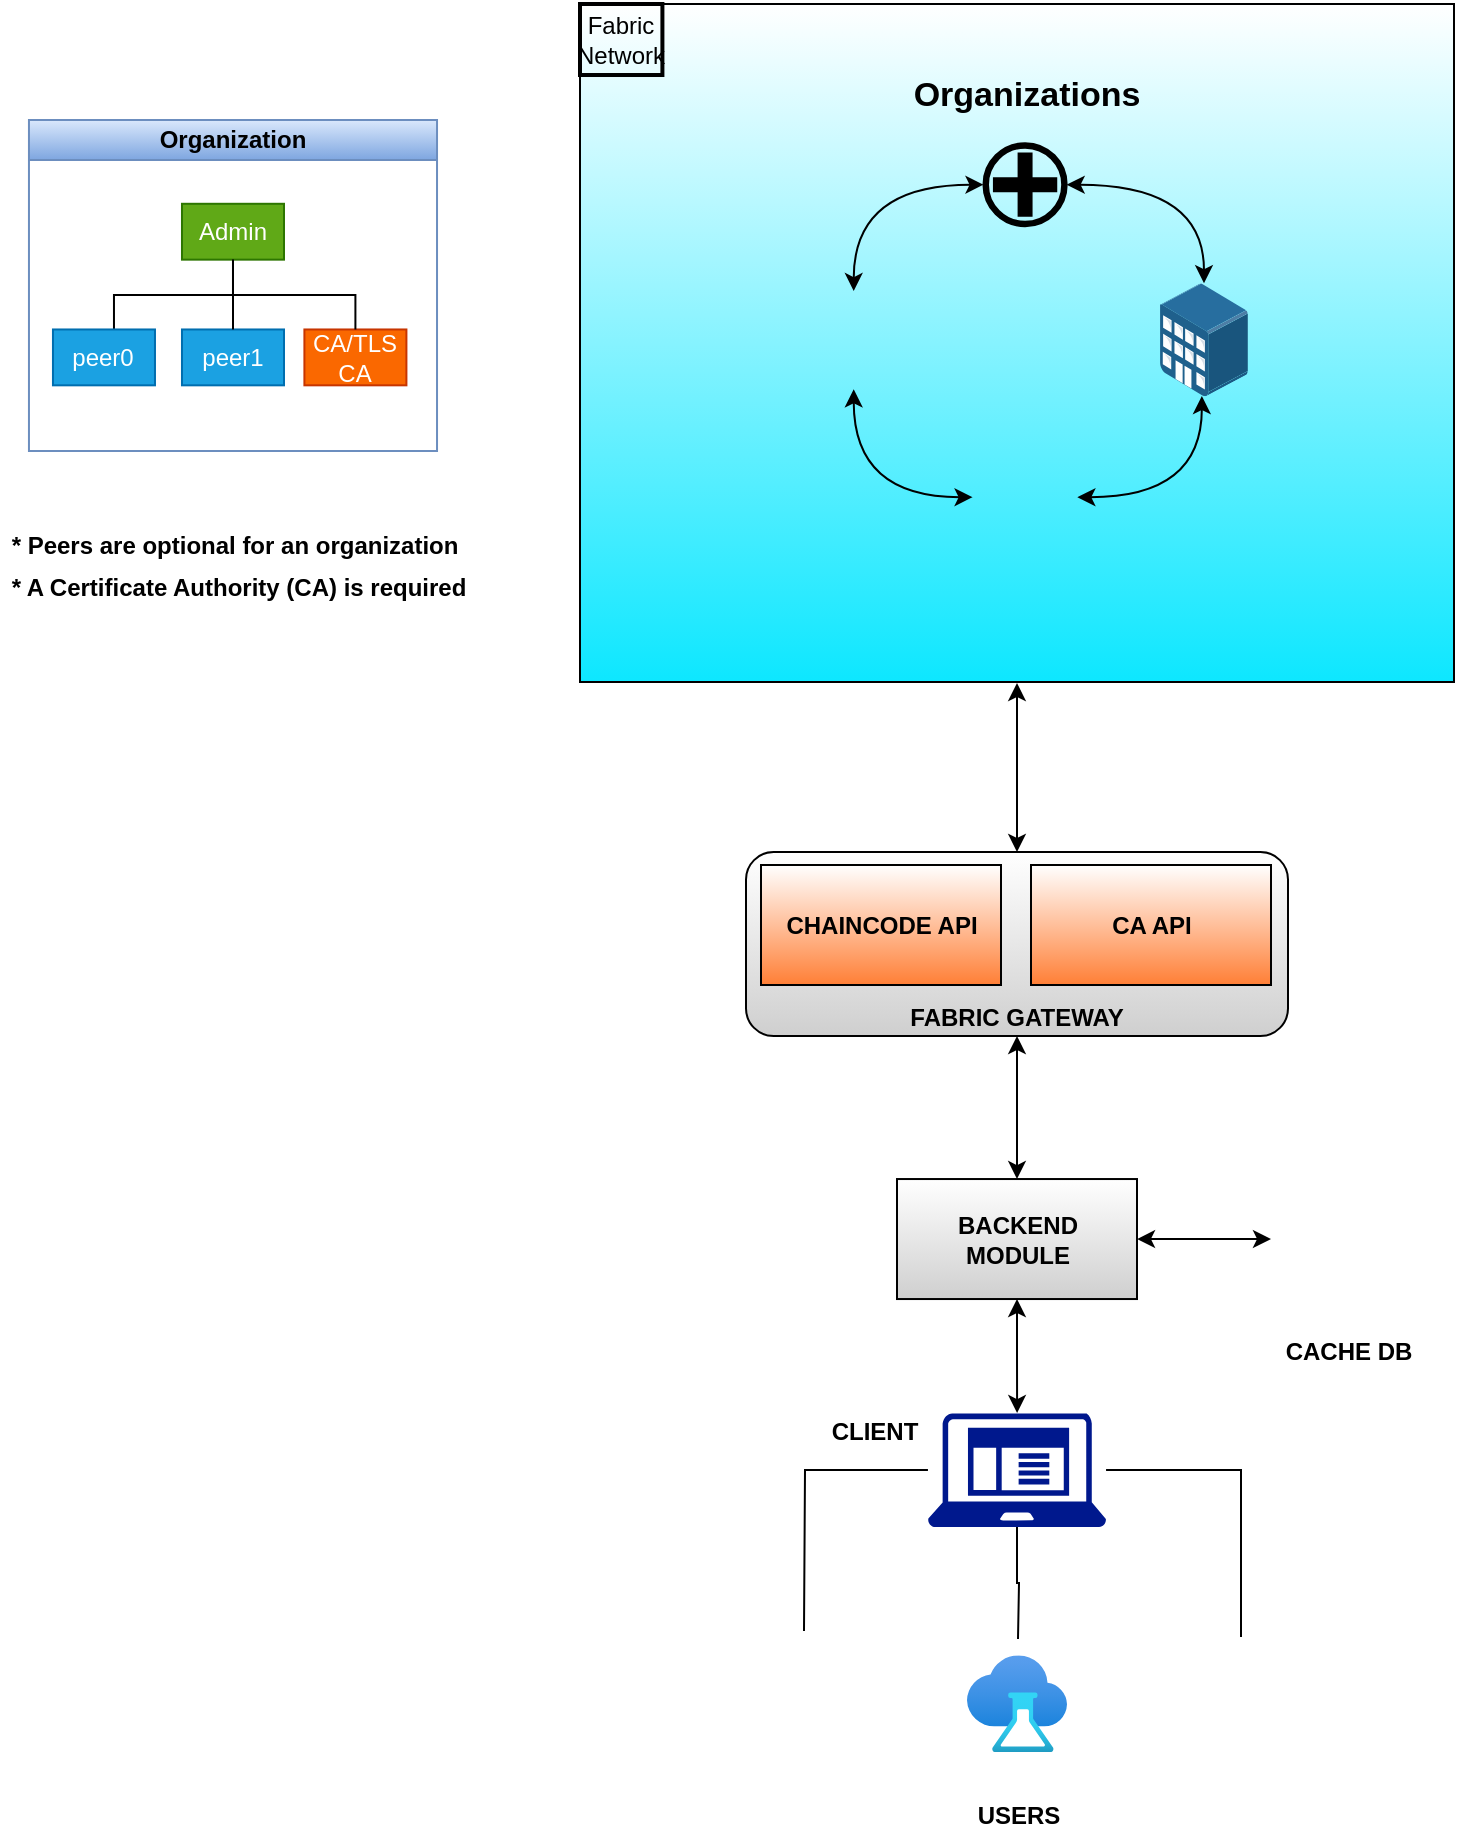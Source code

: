 <mxfile version="16.5.3" type="device"><diagram id="podfrN9w-HE3Id5k46My" name="Page-1"><mxGraphModel dx="2062" dy="2148" grid="0" gridSize="10" guides="1" tooltips="1" connect="1" arrows="1" fold="1" page="1" pageScale="1" pageWidth="850" pageHeight="1100" math="0" shadow="0"><root><mxCell id="0"/><mxCell id="1" parent="0"/><mxCell id="2vykHPRfBX4mrky7OJ9m-1" value="" style="group;strokeColor=#000000;fillColor=default;gradientColor=#0DE7FF;" vertex="1" connectable="0" parent="1"><mxGeometry x="324" y="-985" width="437" height="339" as="geometry"/></mxCell><mxCell id="2vykHPRfBX4mrky7OJ9m-29" value="Fabric Network" style="rounded=0;whiteSpace=wrap;html=1;strokeWidth=2;fillWeight=4;hachureGap=8;hachureAngle=45;sketch=0;shadow=0;glass=0;fillColor=none;strokeColor=default;" vertex="1" parent="2vykHPRfBX4mrky7OJ9m-1"><mxGeometry x="0.001" y="-0.002" width="41.203" height="35.505" as="geometry"/></mxCell><mxCell id="2vykHPRfBX4mrky7OJ9m-78" value="" style="group" vertex="1" connectable="0" parent="2vykHPRfBX4mrky7OJ9m-1"><mxGeometry x="112.279" y="36.443" width="221.812" height="239.071" as="geometry"/></mxCell><mxCell id="2vykHPRfBX4mrky7OJ9m-77" value="" style="group;strokeColor=none;container=0;" vertex="1" connectable="0" parent="2vykHPRfBX4mrky7OJ9m-78"><mxGeometry width="221.812" height="239.071" as="geometry"/></mxCell><mxCell id="2vykHPRfBX4mrky7OJ9m-45" value="" style="shape=mxgraph.signs.healthcare.hospital_1;html=1;pointerEvents=1;fillColor=#000000;strokeColor=default;verticalLabelPosition=bottom;verticalAlign=top;align=center;" vertex="1" parent="2vykHPRfBX4mrky7OJ9m-78"><mxGeometry x="89.468" y="33.129" width="41.592" height="41.528" as="geometry"/></mxCell><mxCell id="2vykHPRfBX4mrky7OJ9m-47" value="" style="points=[];aspect=fixed;html=1;align=center;shadow=0;image;image=img/lib/allied_telesis/buildings/Medium_Business_Building.svg;strokeColor=default;" vertex="1" parent="2vykHPRfBX4mrky7OJ9m-78"><mxGeometry x="177.708" y="103.166" width="43.996" height="56.566" as="geometry"/></mxCell><mxCell id="2vykHPRfBX4mrky7OJ9m-49" style="edgeStyle=orthogonalEdgeStyle;orthogonalLoop=1;jettySize=auto;html=1;strokeColor=default;curved=1;startArrow=classic;startFill=1;" edge="1" parent="2vykHPRfBX4mrky7OJ9m-78" source="2vykHPRfBX4mrky7OJ9m-45" target="2vykHPRfBX4mrky7OJ9m-47"><mxGeometry relative="1" as="geometry"><mxPoint x="210.826" y="76.344" as="targetPoint"/></mxGeometry></mxCell><mxCell id="2vykHPRfBX4mrky7OJ9m-56" value="" style="shape=image;html=1;verticalAlign=top;verticalLabelPosition=bottom;labelBackgroundColor=#ffffff;imageAspect=0;aspect=fixed;image=https://cdn0.iconfinder.com/data/icons/medic-outline/32/Hospital-128.png;strokeColor=default;" vertex="1" parent="2vykHPRfBX4mrky7OJ9m-78"><mxGeometry y="107.065" width="49.153" height="49.153" as="geometry"/></mxCell><mxCell id="2vykHPRfBX4mrky7OJ9m-52" style="edgeStyle=orthogonalEdgeStyle;curved=1;sketch=0;orthogonalLoop=1;jettySize=auto;html=1;entryX=0.5;entryY=0;entryDx=0;entryDy=0;strokeColor=default;elbow=vertical;startArrow=classic;startFill=1;" edge="1" parent="2vykHPRfBX4mrky7OJ9m-78" source="2vykHPRfBX4mrky7OJ9m-45" target="2vykHPRfBX4mrky7OJ9m-56"><mxGeometry relative="1" as="geometry"><mxPoint x="104.803" y="67.537" as="targetPoint"/></mxGeometry></mxCell><mxCell id="2vykHPRfBX4mrky7OJ9m-72" style="edgeStyle=orthogonalEdgeStyle;curved=1;sketch=0;orthogonalLoop=1;jettySize=auto;html=1;fontColor=#FF4294;startArrow=classic;startFill=1;endArrow=classic;endFill=1;strokeColor=default;elbow=vertical;entryX=0.476;entryY=0.997;entryDx=0;entryDy=0;entryPerimeter=0;" edge="1" parent="2vykHPRfBX4mrky7OJ9m-78" source="2vykHPRfBX4mrky7OJ9m-66" target="2vykHPRfBX4mrky7OJ9m-47"><mxGeometry relative="1" as="geometry"><mxPoint x="225.366" y="215.341" as="targetPoint"/></mxGeometry></mxCell><mxCell id="2vykHPRfBX4mrky7OJ9m-66" value="" style="shape=image;html=1;verticalAlign=top;verticalLabelPosition=bottom;labelBackgroundColor=#ffffff;imageAspect=0;aspect=fixed;image=https://cdn4.iconfinder.com/data/icons/education-and-school-glyph-24-px/24/Hierarchy_network_organization_structure_sitemap_organization-128.png;fontColor=#FF4294;strokeColor=default;" vertex="1" parent="2vykHPRfBX4mrky7OJ9m-78"><mxGeometry x="84.015" y="183.984" width="52.376" height="52.376" as="geometry"/></mxCell><mxCell id="2vykHPRfBX4mrky7OJ9m-69" style="edgeStyle=orthogonalEdgeStyle;curved=1;sketch=0;orthogonalLoop=1;jettySize=auto;html=1;exitX=0.5;exitY=1;exitDx=0;exitDy=0;entryX=0;entryY=0.5;entryDx=0;entryDy=0;fontColor=#FF4294;startArrow=classic;startFill=1;endArrow=classic;endFill=1;strokeColor=default;elbow=vertical;" edge="1" parent="2vykHPRfBX4mrky7OJ9m-78" source="2vykHPRfBX4mrky7OJ9m-56" target="2vykHPRfBX4mrky7OJ9m-66"><mxGeometry relative="1" as="geometry"/></mxCell><mxCell id="2vykHPRfBX4mrky7OJ9m-76" value="&lt;b&gt;&lt;font style=&quot;font-size: 17px&quot;&gt;Organizations&lt;/font&gt;&lt;/b&gt;" style="text;html=1;align=center;verticalAlign=middle;resizable=0;points=[];autosize=1;strokeColor=none;fillColor=none;fontColor=#000000;" vertex="1" parent="2vykHPRfBX4mrky7OJ9m-1"><mxGeometry x="161.681" y="36.443" width="123" height="19" as="geometry"/></mxCell><mxCell id="2vykHPRfBX4mrky7OJ9m-32" style="edgeStyle=orthogonalEdgeStyle;rounded=0;orthogonalLoop=1;jettySize=auto;html=1;entryX=0.5;entryY=0;entryDx=0;entryDy=0;startArrow=classic;startFill=1;" edge="1" parent="1" source="2vykHPRfBX4mrky7OJ9m-33" target="2vykHPRfBX4mrky7OJ9m-37"><mxGeometry x="407" y="-536.48" as="geometry"><mxPoint x="542.5" y="-402.48" as="targetPoint"/></mxGeometry></mxCell><mxCell id="2vykHPRfBX4mrky7OJ9m-80" style="edgeStyle=orthogonalEdgeStyle;curved=1;sketch=0;orthogonalLoop=1;jettySize=auto;html=1;fontSize=17;fontColor=#000000;startArrow=classic;startFill=1;endArrow=classic;endFill=1;strokeColor=default;elbow=vertical;" edge="1" parent="1" source="2vykHPRfBX4mrky7OJ9m-33"><mxGeometry relative="1" as="geometry"><mxPoint x="542.5" y="-645.48" as="targetPoint"/></mxGeometry></mxCell><mxCell id="2vykHPRfBX4mrky7OJ9m-36" style="edgeStyle=orthogonalEdgeStyle;rounded=0;orthogonalLoop=1;jettySize=auto;html=1;startArrow=classic;startFill=1;" edge="1" parent="1" source="2vykHPRfBX4mrky7OJ9m-37" target="2vykHPRfBX4mrky7OJ9m-42"><mxGeometry relative="1" as="geometry"><mxPoint x="543" y="-284.48" as="targetPoint"/></mxGeometry></mxCell><mxCell id="2vykHPRfBX4mrky7OJ9m-2" value="Organization" style="swimlane;html=1;startSize=20;horizontal=1;containerType=tree;fillColor=#dae8fc;strokeColor=#6c8ebf;gradientColor=#7ea6e0;" vertex="1" parent="1"><mxGeometry x="48.48" y="-927.0" width="204.033" height="165.48" as="geometry"/></mxCell><mxCell id="2vykHPRfBX4mrky7OJ9m-3" value="" style="edgeStyle=elbowEdgeStyle;elbow=vertical;startArrow=none;endArrow=none;rounded=0;" edge="1" parent="2vykHPRfBX4mrky7OJ9m-2" source="2vykHPRfBX4mrky7OJ9m-4"><mxGeometry relative="1" as="geometry"><mxPoint x="42.507" y="104.734" as="targetPoint"/></mxGeometry></mxCell><mxCell id="2vykHPRfBX4mrky7OJ9m-4" value="Admin" style="whiteSpace=wrap;html=1;treeFolding=1;treeMoving=1;newEdgeStyle={&quot;edgeStyle&quot;:&quot;elbowEdgeStyle&quot;,&quot;startArrow&quot;:&quot;none&quot;,&quot;endArrow&quot;:&quot;none&quot;};fillColor=#60a917;strokeColor=#2D7600;fontColor=#ffffff;" vertex="1" parent="2vykHPRfBX4mrky7OJ9m-2"><mxGeometry x="76.512" y="41.894" width="51.008" height="27.929" as="geometry"/></mxCell><mxCell id="2vykHPRfBX4mrky7OJ9m-5" value="peer0" style="whiteSpace=wrap;html=1;treeFolding=1;treeMoving=1;newEdgeStyle={&quot;edgeStyle&quot;:&quot;elbowEdgeStyle&quot;,&quot;startArrow&quot;:&quot;none&quot;,&quot;endArrow&quot;:&quot;none&quot;};fillColor=#1ba1e2;strokeColor=#006EAF;fontColor=#ffffff;" vertex="1" parent="2vykHPRfBX4mrky7OJ9m-2"><mxGeometry x="12.002" y="104.734" width="51.008" height="27.929" as="geometry"/></mxCell><mxCell id="2vykHPRfBX4mrky7OJ9m-6" value="peer1" style="whiteSpace=wrap;html=1;treeFolding=1;treeMoving=1;newEdgeStyle={&quot;edgeStyle&quot;:&quot;elbowEdgeStyle&quot;,&quot;startArrow&quot;:&quot;none&quot;,&quot;endArrow&quot;:&quot;none&quot;};fillColor=#1ba1e2;strokeColor=#006EAF;fontColor=#ffffff;" vertex="1" parent="2vykHPRfBX4mrky7OJ9m-2"><mxGeometry x="76.512" y="104.734" width="51.008" height="27.929" as="geometry"/></mxCell><mxCell id="2vykHPRfBX4mrky7OJ9m-7" value="" style="edgeStyle=elbowEdgeStyle;elbow=vertical;startArrow=none;endArrow=none;rounded=0;" edge="1" parent="2vykHPRfBX4mrky7OJ9m-2" source="2vykHPRfBX4mrky7OJ9m-4" target="2vykHPRfBX4mrky7OJ9m-6"><mxGeometry relative="1" as="geometry"><mxPoint x="102.016" y="69.823" as="sourcePoint"/><mxPoint x="42.507" y="104.734" as="targetPoint"/></mxGeometry></mxCell><mxCell id="2vykHPRfBX4mrky7OJ9m-8" value="CA/TLS CA" style="whiteSpace=wrap;html=1;treeFolding=1;treeMoving=1;newEdgeStyle={&quot;edgeStyle&quot;:&quot;elbowEdgeStyle&quot;,&quot;startArrow&quot;:&quot;none&quot;,&quot;endArrow&quot;:&quot;none&quot;};fillColor=#fa6800;strokeColor=#C73500;fontColor=#ffffff;" vertex="1" parent="2vykHPRfBX4mrky7OJ9m-2"><mxGeometry x="137.722" y="104.734" width="51.008" height="27.929" as="geometry"/></mxCell><mxCell id="2vykHPRfBX4mrky7OJ9m-9" value="" style="edgeStyle=elbowEdgeStyle;elbow=vertical;startArrow=none;endArrow=none;rounded=0;" edge="1" parent="2vykHPRfBX4mrky7OJ9m-2" source="2vykHPRfBX4mrky7OJ9m-4" target="2vykHPRfBX4mrky7OJ9m-8"><mxGeometry relative="1" as="geometry"><mxPoint x="102.016" y="69.823" as="sourcePoint"/><mxPoint x="102.016" y="104.734" as="targetPoint"/></mxGeometry></mxCell><mxCell id="2vykHPRfBX4mrky7OJ9m-81" value="&lt;b&gt;&lt;font style=&quot;font-size: 12px&quot;&gt;* Peers are optional for an organization&lt;/font&gt;&lt;/b&gt;" style="text;html=1;align=center;verticalAlign=middle;resizable=0;points=[];autosize=1;strokeColor=none;fillColor=none;fontSize=17;fontColor=#000000;" vertex="1" parent="1"><mxGeometry x="34" y="-728" width="233" height="25" as="geometry"/></mxCell><mxCell id="2vykHPRfBX4mrky7OJ9m-84" value="&lt;b&gt;&lt;font style=&quot;font-size: 12px&quot;&gt;* A Certificate Authority (CA) is required&lt;/font&gt;&lt;/b&gt;" style="text;html=1;align=center;verticalAlign=middle;resizable=0;points=[];autosize=1;strokeColor=none;fillColor=none;fontSize=17;fontColor=#000000;" vertex="1" parent="1"><mxGeometry x="34" y="-707" width="237" height="25" as="geometry"/></mxCell><mxCell id="2vykHPRfBX4mrky7OJ9m-85" value="" style="group" vertex="1" connectable="0" parent="1"><mxGeometry x="410" y="-280.48" width="281" height="210.48" as="geometry"/></mxCell><mxCell id="2vykHPRfBX4mrky7OJ9m-41" value="" style="edgeStyle=orthogonalEdgeStyle;rounded=0;orthogonalLoop=1;jettySize=auto;html=1;startArrow=none;startFill=0;endArrow=none;endFill=0;" edge="1" parent="2vykHPRfBX4mrky7OJ9m-85" source="2vykHPRfBX4mrky7OJ9m-42"><mxGeometry relative="1" as="geometry"><mxPoint x="26" y="109.0" as="targetPoint"/></mxGeometry></mxCell><mxCell id="2vykHPRfBX4mrky7OJ9m-42" value="" style="aspect=fixed;pointerEvents=1;shadow=0;dashed=0;html=1;strokeColor=none;labelPosition=center;verticalLabelPosition=bottom;verticalAlign=top;align=center;fillColor=#00188D;shape=mxgraph.mscae.enterprise.client_application" vertex="1" parent="2vykHPRfBX4mrky7OJ9m-85"><mxGeometry x="87.97" width="89.06" height="57" as="geometry"/></mxCell><mxCell id="2vykHPRfBX4mrky7OJ9m-43" value="&lt;b&gt;CLIENT&lt;/b&gt;" style="text;html=1;align=center;verticalAlign=middle;resizable=0;points=[];autosize=1;" vertex="1" parent="2vykHPRfBX4mrky7OJ9m-85"><mxGeometry x="34.97" width="53" height="18" as="geometry"/></mxCell><mxCell id="2vykHPRfBX4mrky7OJ9m-44" value="&lt;b&gt;USERS&lt;/b&gt;" style="text;html=1;align=center;verticalAlign=middle;resizable=0;points=[];autosize=1;" vertex="1" parent="2vykHPRfBX4mrky7OJ9m-85"><mxGeometry x="107.5" y="192.48" width="51" height="18" as="geometry"/></mxCell><mxCell id="2vykHPRfBX4mrky7OJ9m-59" value="" style="shape=image;html=1;verticalAlign=top;verticalLabelPosition=bottom;labelBackgroundColor=#00FFFF;imageAspect=0;aspect=fixed;image=https://cdn4.iconfinder.com/data/icons/ionicons/512/icon-ios7-person-128.png;fontColor=#FF4294;" vertex="1" parent="2vykHPRfBX4mrky7OJ9m-85"><mxGeometry x="208" y="112.0" width="73" height="73" as="geometry"/></mxCell><mxCell id="2vykHPRfBX4mrky7OJ9m-65" style="edgeStyle=orthogonalEdgeStyle;rounded=0;sketch=0;orthogonalLoop=1;jettySize=auto;html=1;fontColor=#FF4294;startArrow=none;startFill=0;endArrow=none;endFill=0;strokeColor=default;elbow=vertical;fontStyle=1" edge="1" parent="2vykHPRfBX4mrky7OJ9m-85" source="2vykHPRfBX4mrky7OJ9m-42" target="2vykHPRfBX4mrky7OJ9m-59"><mxGeometry relative="1" as="geometry"/></mxCell><mxCell id="2vykHPRfBX4mrky7OJ9m-62" style="edgeStyle=orthogonalEdgeStyle;rounded=0;sketch=0;orthogonalLoop=1;jettySize=auto;html=1;entryX=0.5;entryY=1;entryDx=0;entryDy=0;entryPerimeter=0;fontColor=#FF4294;startArrow=none;startFill=0;endArrow=none;endFill=0;strokeColor=default;elbow=vertical;" edge="1" parent="2vykHPRfBX4mrky7OJ9m-85" target="2vykHPRfBX4mrky7OJ9m-42"><mxGeometry relative="1" as="geometry"><mxPoint x="133" y="113.0" as="sourcePoint"/></mxGeometry></mxCell><mxCell id="2vykHPRfBX4mrky7OJ9m-61" value="" style="aspect=fixed;html=1;points=[];align=center;image;fontSize=12;image=img/lib/azure2/devops/Lab_Services.svg;" vertex="1" parent="2vykHPRfBX4mrky7OJ9m-85"><mxGeometry x="107.5" y="121.14" width="50" height="48.48" as="geometry"/></mxCell><mxCell id="2vykHPRfBX4mrky7OJ9m-79" value="" style="shape=image;html=1;verticalAlign=top;verticalLabelPosition=bottom;labelBackgroundColor=#ffffff;imageAspect=0;aspect=fixed;image=https://cdn4.iconfinder.com/data/icons/ios-web-user-interface-multi-circle-flat-vol-7/512/Hierarchy_organization_team_diagram_order_hierarchical_structure_teamwork-128.png;fontSize=17;fontColor=#000000;strokeColor=#000000;fillColor=default;gradientColor=#0DE7FF;" vertex="1" parent="2vykHPRfBX4mrky7OJ9m-85"><mxGeometry y="122.75" width="51.5" height="51.5" as="geometry"/></mxCell><mxCell id="2vykHPRfBX4mrky7OJ9m-86" value="" style="group" vertex="1" connectable="0" parent="1"><mxGeometry x="407" y="-561" width="271" height="92" as="geometry"/></mxCell><mxCell id="2vykHPRfBX4mrky7OJ9m-33" value="&lt;div&gt;&lt;span&gt;&lt;b&gt;FABRIC GATEWAY&lt;/b&gt;&lt;/span&gt;&lt;/div&gt;" style="rounded=1;whiteSpace=wrap;html=1;align=center;verticalAlign=bottom;gradientColor=#CFCFCF;" vertex="1" parent="2vykHPRfBX4mrky7OJ9m-86"><mxGeometry width="271" height="92" as="geometry"/></mxCell><mxCell id="2vykHPRfBX4mrky7OJ9m-34" value="&lt;b&gt;CHAINCODE API&lt;/b&gt;" style="rounded=0;whiteSpace=wrap;html=1;gradientColor=#FF7F36;" vertex="1" parent="2vykHPRfBX4mrky7OJ9m-86"><mxGeometry x="7.5" y="6.5" width="120" height="60" as="geometry"/></mxCell><mxCell id="2vykHPRfBX4mrky7OJ9m-35" value="&lt;b&gt;CA API&lt;/b&gt;" style="rounded=0;whiteSpace=wrap;html=1;gradientColor=#FF7F36;" vertex="1" parent="2vykHPRfBX4mrky7OJ9m-86"><mxGeometry x="142.5" y="6.5" width="120" height="60" as="geometry"/></mxCell><mxCell id="2vykHPRfBX4mrky7OJ9m-87" value="" style="group" vertex="1" connectable="0" parent="1"><mxGeometry x="482.5" y="-405.98" width="264" height="103.5" as="geometry"/></mxCell><mxCell id="2vykHPRfBX4mrky7OJ9m-37" value="&lt;b&gt;BACKEND&lt;br&gt;MODULE&lt;/b&gt;" style="rounded=0;whiteSpace=wrap;html=1;fillColor=default;gradientColor=#CFCFCF;" vertex="1" parent="2vykHPRfBX4mrky7OJ9m-87"><mxGeometry y="8.5" width="120" height="60" as="geometry"/></mxCell><mxCell id="2vykHPRfBX4mrky7OJ9m-38" style="edgeStyle=orthogonalEdgeStyle;rounded=0;orthogonalLoop=1;jettySize=auto;html=1;entryX=1;entryY=0.5;entryDx=0;entryDy=0;startArrow=classic;startFill=1;exitX=0;exitY=0.5;exitDx=0;exitDy=0;" edge="1" parent="2vykHPRfBX4mrky7OJ9m-87" source="2vykHPRfBX4mrky7OJ9m-54" target="2vykHPRfBX4mrky7OJ9m-37"><mxGeometry relative="1" as="geometry"><mxPoint x="176.5" y="38.5" as="sourcePoint"/></mxGeometry></mxCell><mxCell id="2vykHPRfBX4mrky7OJ9m-54" value="" style="shape=image;html=1;verticalAlign=top;verticalLabelPosition=bottom;labelBackgroundColor=#ffffff;imageAspect=0;aspect=fixed;image=https://cdn0.iconfinder.com/data/icons/octicons/1024/database-128.png" vertex="1" parent="2vykHPRfBX4mrky7OJ9m-87"><mxGeometry x="187" width="77" height="77" as="geometry"/></mxCell><mxCell id="2vykHPRfBX4mrky7OJ9m-55" value="&lt;b&gt;CACHE DB&lt;/b&gt;" style="text;html=1;align=center;verticalAlign=middle;resizable=0;points=[];autosize=1;strokeColor=none;fillColor=none;" vertex="1" parent="2vykHPRfBX4mrky7OJ9m-87"><mxGeometry x="189" y="85.5" width="73" height="18" as="geometry"/></mxCell></root></mxGraphModel></diagram></mxfile>